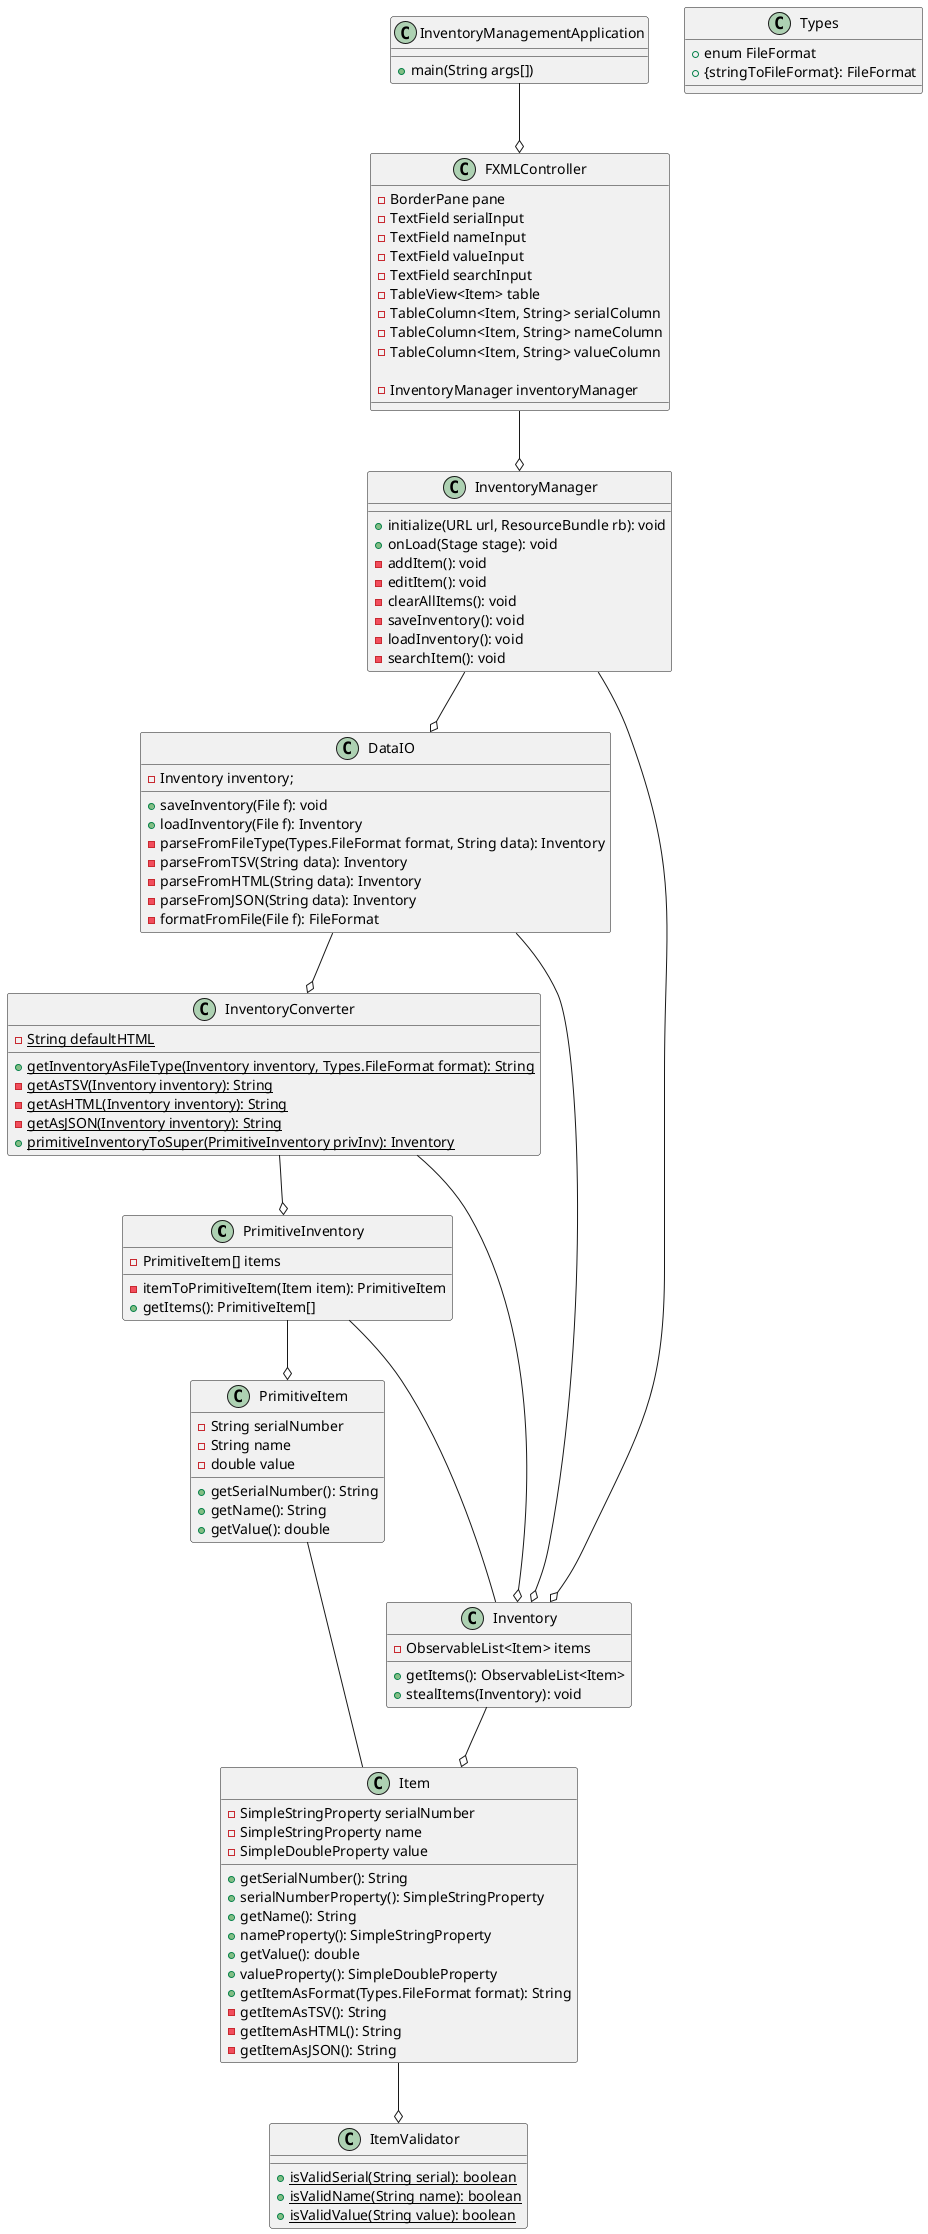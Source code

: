 @startuml

PrimitiveInventory --o PrimitiveItem
PrimitiveInventory --- Inventory
PrimitiveItem --- Item

InventoryManagementApplication --o FXMLController
FXMLController --o InventoryManager
InventoryManager --o Inventory
Inventory --o Item
InventoryManager --o DataIO
DataIO --o InventoryConverter
DataIO --o Inventory
InventoryConverter --o Inventory
Item --o ItemValidator
InventoryConverter --o PrimitiveInventory

class InventoryManagementApplication {
    +main(String args[])
}

class FXMLController {
        -BorderPane pane
        -TextField serialInput
        -TextField nameInput
        -TextField valueInput
        -TextField searchInput
        -TableView<Item> table
        -TableColumn<Item, String> serialColumn
        -TableColumn<Item, String> nameColumn
        -TableColumn<Item, String> valueColumn

        -InventoryManager inventoryManager
}

class InventoryManager {
    +initialize(URL url, ResourceBundle rb): void
    +onLoad(Stage stage): void
    -addItem(): void
    -editItem(): void
    -clearAllItems(): void
    -saveInventory(): void
    -loadInventory(): void
    -searchItem(): void
}

class Types {
    +enum FileFormat
    + {stringToFileFormat}: FileFormat
}

class PrimitiveInventory {
    -PrimitiveItem[] items

    -itemToPrimitiveItem(Item item): PrimitiveItem
    +getItems(): PrimitiveItem[]
}

class PrimitiveItem {
    -String serialNumber
    -String name
    -double value

    +getSerialNumber(): String
    +getName(): String
    +getValue(): double
}

class Inventory {
    -ObservableList<Item> items

    +getItems(): ObservableList<Item>
    +stealItems(Inventory): void
}

class Item {
    -SimpleStringProperty serialNumber
    -SimpleStringProperty name
    -SimpleDoubleProperty value

    +getSerialNumber(): String
    +serialNumberProperty(): SimpleStringProperty
    +getName(): String
    +nameProperty(): SimpleStringProperty
    +getValue(): double
    +valueProperty(): SimpleDoubleProperty
    +getItemAsFormat(Types.FileFormat format): String
    -getItemAsTSV(): String
    -getItemAsHTML(): String
    -getItemAsJSON(): String
}

class DataIO {
    -Inventory inventory;

    +saveInventory(File f): void
    +loadInventory(File f): Inventory
    -parseFromFileType(Types.FileFormat format, String data): Inventory
    -parseFromTSV(String data): Inventory
    -parseFromHTML(String data): Inventory
    -parseFromJSON(String data): Inventory
    -formatFromFile(File f): FileFormat
}

class InventoryConverter {
    -{static} String defaultHTML

    +{static} getInventoryAsFileType(Inventory inventory, Types.FileFormat format): String
    -{static} getAsTSV(Inventory inventory): String
    -{static} getAsHTML(Inventory inventory): String
    -{static} getAsJSON(Inventory inventory): String
    +{static} primitiveInventoryToSuper(PrimitiveInventory privInv): Inventory
}

class ItemValidator {
    +{static}isValidSerial(String serial): boolean
    +{static}isValidName(String name): boolean
    +{static}isValidValue(String value): boolean
}

@enduml
